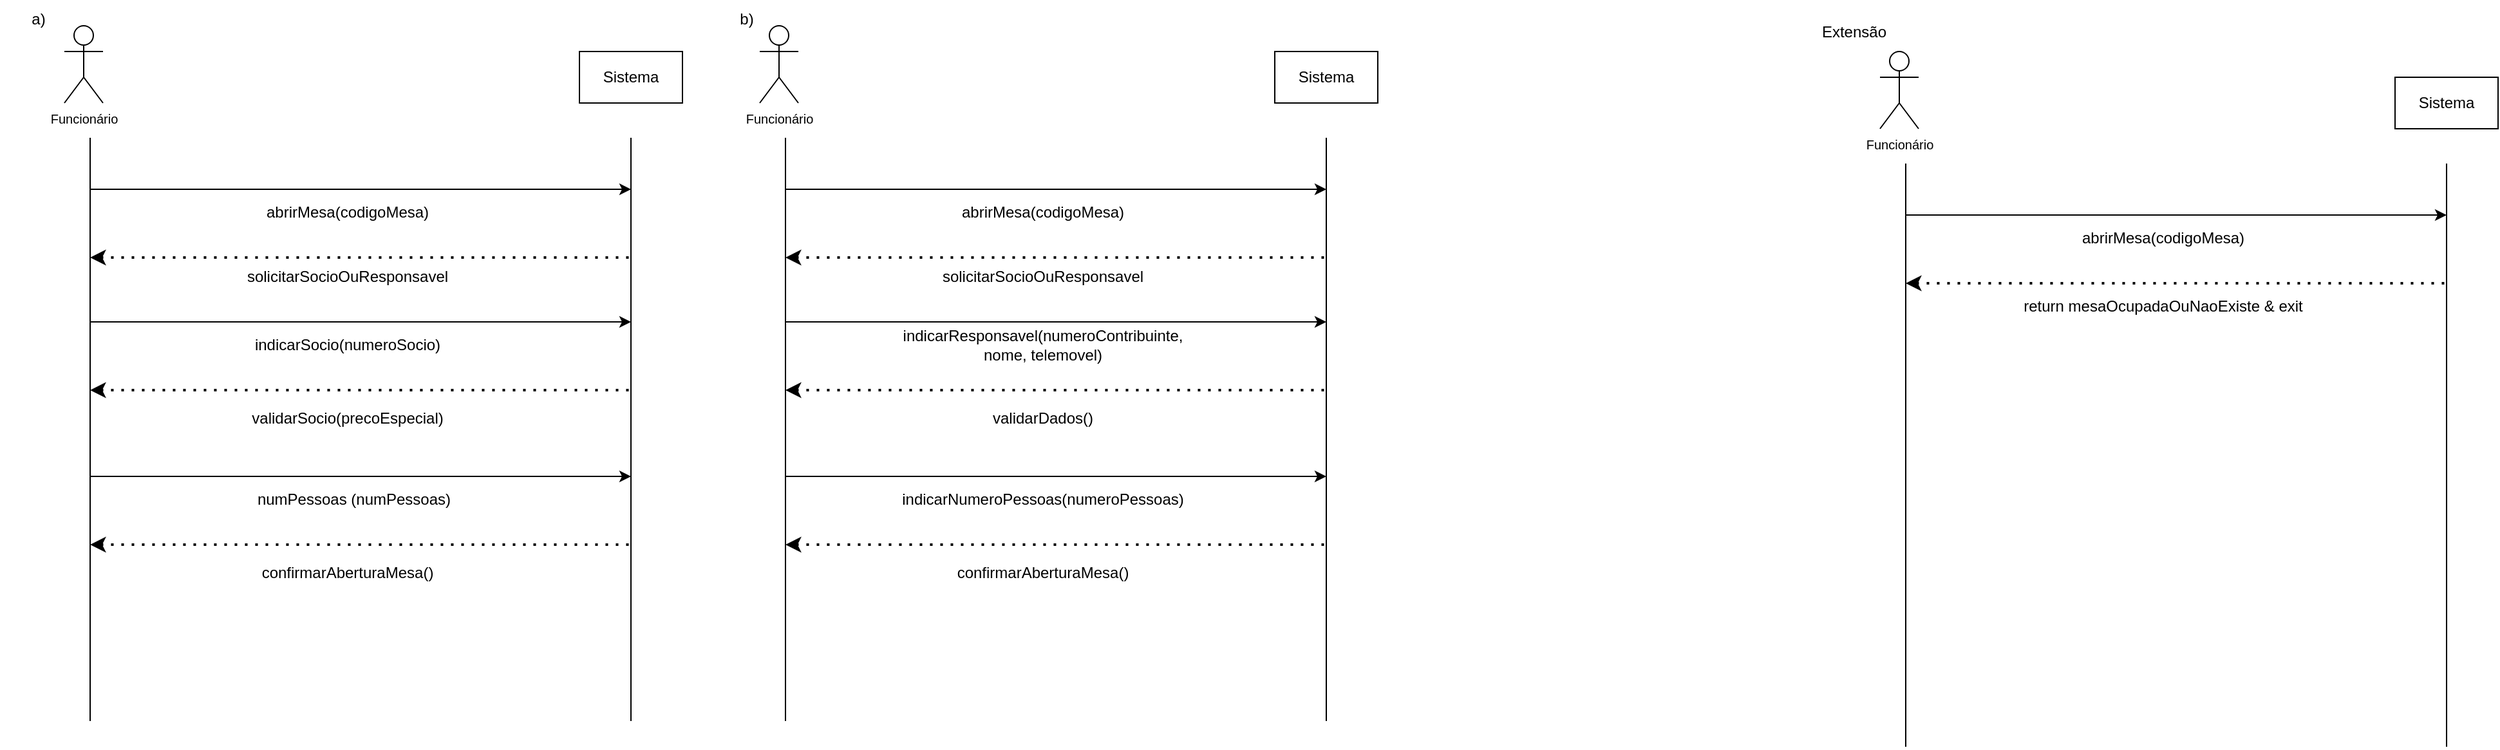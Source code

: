 <mxfile version="21.3.2" type="github">
  <diagram name="Page-1" id="Zuq5T44314Sm2wmU77vS">
    <mxGraphModel dx="1647" dy="859" grid="1" gridSize="10" guides="1" tooltips="1" connect="1" arrows="1" fold="1" page="1" pageScale="1" pageWidth="827" pageHeight="1169" math="0" shadow="0">
      <root>
        <mxCell id="0" />
        <mxCell id="1" parent="0" />
        <mxCell id="v8_RaE0o_8Lh7a4q40N6-1" value="&lt;sup&gt;Funcionário&lt;/sup&gt;" style="shape=umlActor;verticalLabelPosition=bottom;verticalAlign=top;html=1;" parent="1" vertex="1">
          <mxGeometry x="320" y="20" width="30" height="60" as="geometry" />
        </mxCell>
        <mxCell id="v8_RaE0o_8Lh7a4q40N6-3" value="" style="endArrow=none;html=1;rounded=0;" parent="1" edge="1">
          <mxGeometry width="50" height="50" relative="1" as="geometry">
            <mxPoint x="340" y="560" as="sourcePoint" />
            <mxPoint x="340" y="107" as="targetPoint" />
          </mxGeometry>
        </mxCell>
        <mxCell id="v8_RaE0o_8Lh7a4q40N6-4" value="" style="endArrow=classic;html=1;rounded=0;" parent="1" edge="1">
          <mxGeometry width="50" height="50" relative="1" as="geometry">
            <mxPoint x="340" y="147" as="sourcePoint" />
            <mxPoint x="760" y="147" as="targetPoint" />
          </mxGeometry>
        </mxCell>
        <mxCell id="v8_RaE0o_8Lh7a4q40N6-5" value="" style="endArrow=none;html=1;rounded=0;" parent="1" edge="1">
          <mxGeometry width="50" height="50" relative="1" as="geometry">
            <mxPoint x="760" y="560" as="sourcePoint" />
            <mxPoint x="760" y="107" as="targetPoint" />
          </mxGeometry>
        </mxCell>
        <mxCell id="v8_RaE0o_8Lh7a4q40N6-7" value="" style="endArrow=none;dashed=1;html=1;dashPattern=1 3;strokeWidth=2;rounded=0;startArrow=classic;startFill=1;" parent="1" edge="1">
          <mxGeometry width="50" height="50" relative="1" as="geometry">
            <mxPoint x="340" y="200" as="sourcePoint" />
            <mxPoint x="760" y="200" as="targetPoint" />
          </mxGeometry>
        </mxCell>
        <mxCell id="v8_RaE0o_8Lh7a4q40N6-9" value="Sistema" style="rounded=0;whiteSpace=wrap;html=1;" parent="1" vertex="1">
          <mxGeometry x="720" y="40" width="80" height="40" as="geometry" />
        </mxCell>
        <mxCell id="v8_RaE0o_8Lh7a4q40N6-10" value="abrirMesa(codigoMesa)" style="text;html=1;strokeColor=none;fillColor=none;align=center;verticalAlign=middle;whiteSpace=wrap;rounded=0;" parent="1" vertex="1">
          <mxGeometry x="510" y="150" width="60" height="30" as="geometry" />
        </mxCell>
        <mxCell id="v8_RaE0o_8Lh7a4q40N6-11" value="solicitarSocioOuResponsavel" style="text;html=1;strokeColor=none;fillColor=none;align=center;verticalAlign=middle;whiteSpace=wrap;rounded=0;" parent="1" vertex="1">
          <mxGeometry x="510" y="200" width="60" height="30" as="geometry" />
        </mxCell>
        <mxCell id="v8_RaE0o_8Lh7a4q40N6-13" value="" style="endArrow=classic;html=1;rounded=0;" parent="1" edge="1">
          <mxGeometry width="50" height="50" relative="1" as="geometry">
            <mxPoint x="340" y="250" as="sourcePoint" />
            <mxPoint x="760" y="250" as="targetPoint" />
          </mxGeometry>
        </mxCell>
        <mxCell id="v8_RaE0o_8Lh7a4q40N6-14" value="" style="endArrow=none;dashed=1;html=1;dashPattern=1 3;strokeWidth=2;rounded=0;startArrow=classic;startFill=1;" parent="1" edge="1">
          <mxGeometry width="50" height="50" relative="1" as="geometry">
            <mxPoint x="340" y="303" as="sourcePoint" />
            <mxPoint x="760" y="303" as="targetPoint" />
          </mxGeometry>
        </mxCell>
        <mxCell id="v8_RaE0o_8Lh7a4q40N6-15" value="indicarSocio(numeroSocio)" style="text;html=1;strokeColor=none;fillColor=none;align=center;verticalAlign=middle;whiteSpace=wrap;rounded=0;" parent="1" vertex="1">
          <mxGeometry x="500" y="253" width="80" height="30" as="geometry" />
        </mxCell>
        <mxCell id="v8_RaE0o_8Lh7a4q40N6-16" value="validarSocio(precoEspecial)" style="text;html=1;strokeColor=none;fillColor=none;align=center;verticalAlign=middle;whiteSpace=wrap;rounded=0;" parent="1" vertex="1">
          <mxGeometry x="510" y="310" width="60" height="30" as="geometry" />
        </mxCell>
        <mxCell id="v8_RaE0o_8Lh7a4q40N6-21" value="&lt;sup&gt;Funcionário&lt;/sup&gt;" style="shape=umlActor;verticalLabelPosition=bottom;verticalAlign=top;html=1;" parent="1" vertex="1">
          <mxGeometry x="860" y="20" width="30" height="60" as="geometry" />
        </mxCell>
        <mxCell id="v8_RaE0o_8Lh7a4q40N6-22" value="" style="endArrow=none;html=1;rounded=0;" parent="1" edge="1">
          <mxGeometry width="50" height="50" relative="1" as="geometry">
            <mxPoint x="880" y="560" as="sourcePoint" />
            <mxPoint x="880" y="107" as="targetPoint" />
          </mxGeometry>
        </mxCell>
        <mxCell id="v8_RaE0o_8Lh7a4q40N6-23" value="" style="endArrow=classic;html=1;rounded=0;" parent="1" edge="1">
          <mxGeometry width="50" height="50" relative="1" as="geometry">
            <mxPoint x="880" y="147" as="sourcePoint" />
            <mxPoint x="1300" y="147" as="targetPoint" />
          </mxGeometry>
        </mxCell>
        <mxCell id="v8_RaE0o_8Lh7a4q40N6-24" value="" style="endArrow=none;html=1;rounded=0;" parent="1" edge="1">
          <mxGeometry width="50" height="50" relative="1" as="geometry">
            <mxPoint x="1300" y="560" as="sourcePoint" />
            <mxPoint x="1300" y="107" as="targetPoint" />
          </mxGeometry>
        </mxCell>
        <mxCell id="v8_RaE0o_8Lh7a4q40N6-25" value="" style="endArrow=none;dashed=1;html=1;dashPattern=1 3;strokeWidth=2;rounded=0;startArrow=classic;startFill=1;" parent="1" edge="1">
          <mxGeometry width="50" height="50" relative="1" as="geometry">
            <mxPoint x="880" y="200" as="sourcePoint" />
            <mxPoint x="1300" y="200" as="targetPoint" />
          </mxGeometry>
        </mxCell>
        <mxCell id="v8_RaE0o_8Lh7a4q40N6-26" value="Sistema" style="rounded=0;whiteSpace=wrap;html=1;" parent="1" vertex="1">
          <mxGeometry x="1260" y="40" width="80" height="40" as="geometry" />
        </mxCell>
        <mxCell id="v8_RaE0o_8Lh7a4q40N6-27" value="abrirMesa(codigoMesa)" style="text;html=1;strokeColor=none;fillColor=none;align=center;verticalAlign=middle;whiteSpace=wrap;rounded=0;" parent="1" vertex="1">
          <mxGeometry x="1050" y="150" width="60" height="30" as="geometry" />
        </mxCell>
        <mxCell id="v8_RaE0o_8Lh7a4q40N6-28" value="solicitarSocioOuResponsavel" style="text;html=1;strokeColor=none;fillColor=none;align=center;verticalAlign=middle;whiteSpace=wrap;rounded=0;" parent="1" vertex="1">
          <mxGeometry x="1050" y="200" width="60" height="30" as="geometry" />
        </mxCell>
        <mxCell id="v8_RaE0o_8Lh7a4q40N6-29" value="" style="endArrow=classic;html=1;rounded=0;" parent="1" edge="1">
          <mxGeometry width="50" height="50" relative="1" as="geometry">
            <mxPoint x="880" y="250" as="sourcePoint" />
            <mxPoint x="1300" y="250" as="targetPoint" />
          </mxGeometry>
        </mxCell>
        <mxCell id="v8_RaE0o_8Lh7a4q40N6-30" value="" style="endArrow=none;dashed=1;html=1;dashPattern=1 3;strokeWidth=2;rounded=0;startArrow=classic;startFill=1;" parent="1" edge="1">
          <mxGeometry width="50" height="50" relative="1" as="geometry">
            <mxPoint x="880" y="303" as="sourcePoint" />
            <mxPoint x="1300" y="303" as="targetPoint" />
          </mxGeometry>
        </mxCell>
        <mxCell id="v8_RaE0o_8Lh7a4q40N6-31" value="indicarResponsavel(numeroContribuinte, nome, telemovel)" style="text;html=1;strokeColor=none;fillColor=none;align=center;verticalAlign=middle;whiteSpace=wrap;rounded=0;" parent="1" vertex="1">
          <mxGeometry x="1040" y="253" width="80" height="30" as="geometry" />
        </mxCell>
        <mxCell id="v8_RaE0o_8Lh7a4q40N6-32" value="validarDados()" style="text;html=1;strokeColor=none;fillColor=none;align=center;verticalAlign=middle;whiteSpace=wrap;rounded=0;" parent="1" vertex="1">
          <mxGeometry x="1050" y="310" width="60" height="30" as="geometry" />
        </mxCell>
        <mxCell id="v8_RaE0o_8Lh7a4q40N6-33" value="a)" style="text;html=1;strokeColor=none;fillColor=none;align=center;verticalAlign=middle;whiteSpace=wrap;rounded=0;" parent="1" vertex="1">
          <mxGeometry x="270" width="60" height="30" as="geometry" />
        </mxCell>
        <mxCell id="v8_RaE0o_8Lh7a4q40N6-34" value="b)" style="text;html=1;strokeColor=none;fillColor=none;align=center;verticalAlign=middle;whiteSpace=wrap;rounded=0;" parent="1" vertex="1">
          <mxGeometry x="820" width="60" height="30" as="geometry" />
        </mxCell>
        <mxCell id="v8_RaE0o_8Lh7a4q40N6-35" value="" style="endArrow=classic;html=1;rounded=0;" parent="1" edge="1">
          <mxGeometry width="50" height="50" relative="1" as="geometry">
            <mxPoint x="340" y="370" as="sourcePoint" />
            <mxPoint x="760" y="370" as="targetPoint" />
          </mxGeometry>
        </mxCell>
        <mxCell id="v8_RaE0o_8Lh7a4q40N6-36" value="" style="endArrow=none;dashed=1;html=1;dashPattern=1 3;strokeWidth=2;rounded=0;startArrow=classic;startFill=1;" parent="1" edge="1">
          <mxGeometry width="50" height="50" relative="1" as="geometry">
            <mxPoint x="340" y="423" as="sourcePoint" />
            <mxPoint x="760" y="423" as="targetPoint" />
          </mxGeometry>
        </mxCell>
        <mxCell id="v8_RaE0o_8Lh7a4q40N6-37" value="numPessoas (numPessoas)" style="text;html=1;strokeColor=none;fillColor=none;align=center;verticalAlign=middle;whiteSpace=wrap;rounded=0;" parent="1" vertex="1">
          <mxGeometry x="440" y="373" width="210" height="30" as="geometry" />
        </mxCell>
        <mxCell id="v8_RaE0o_8Lh7a4q40N6-38" value="confirmarAberturaMesa()" style="text;html=1;strokeColor=none;fillColor=none;align=center;verticalAlign=middle;whiteSpace=wrap;rounded=0;" parent="1" vertex="1">
          <mxGeometry x="510" y="430" width="60" height="30" as="geometry" />
        </mxCell>
        <mxCell id="v8_RaE0o_8Lh7a4q40N6-41" value="" style="endArrow=classic;html=1;rounded=0;" parent="1" edge="1">
          <mxGeometry width="50" height="50" relative="1" as="geometry">
            <mxPoint x="880" y="370" as="sourcePoint" />
            <mxPoint x="1300" y="370" as="targetPoint" />
          </mxGeometry>
        </mxCell>
        <mxCell id="v8_RaE0o_8Lh7a4q40N6-42" value="" style="endArrow=none;dashed=1;html=1;dashPattern=1 3;strokeWidth=2;rounded=0;startArrow=classic;startFill=1;" parent="1" edge="1">
          <mxGeometry width="50" height="50" relative="1" as="geometry">
            <mxPoint x="880" y="423" as="sourcePoint" />
            <mxPoint x="1300" y="423" as="targetPoint" />
          </mxGeometry>
        </mxCell>
        <mxCell id="v8_RaE0o_8Lh7a4q40N6-43" value="indicarNumeroPessoas(numeroPessoas)" style="text;html=1;strokeColor=none;fillColor=none;align=center;verticalAlign=middle;whiteSpace=wrap;rounded=0;" parent="1" vertex="1">
          <mxGeometry x="1040" y="373" width="80" height="30" as="geometry" />
        </mxCell>
        <mxCell id="v8_RaE0o_8Lh7a4q40N6-44" value="confirmarAberturaMesa()" style="text;html=1;strokeColor=none;fillColor=none;align=center;verticalAlign=middle;whiteSpace=wrap;rounded=0;" parent="1" vertex="1">
          <mxGeometry x="1050" y="430" width="60" height="30" as="geometry" />
        </mxCell>
        <mxCell id="v8_RaE0o_8Lh7a4q40N6-45" value="&lt;sup&gt;Funcionário&lt;/sup&gt;" style="shape=umlActor;verticalLabelPosition=bottom;verticalAlign=top;html=1;" parent="1" vertex="1">
          <mxGeometry x="1730" y="40" width="30" height="60" as="geometry" />
        </mxCell>
        <mxCell id="v8_RaE0o_8Lh7a4q40N6-46" value="" style="endArrow=none;html=1;rounded=0;" parent="1" edge="1">
          <mxGeometry width="50" height="50" relative="1" as="geometry">
            <mxPoint x="1750" y="580" as="sourcePoint" />
            <mxPoint x="1750" y="127" as="targetPoint" />
          </mxGeometry>
        </mxCell>
        <mxCell id="v8_RaE0o_8Lh7a4q40N6-47" value="" style="endArrow=classic;html=1;rounded=0;" parent="1" edge="1">
          <mxGeometry width="50" height="50" relative="1" as="geometry">
            <mxPoint x="1750" y="167" as="sourcePoint" />
            <mxPoint x="2170" y="167" as="targetPoint" />
          </mxGeometry>
        </mxCell>
        <mxCell id="v8_RaE0o_8Lh7a4q40N6-48" value="" style="endArrow=none;html=1;rounded=0;" parent="1" edge="1">
          <mxGeometry width="50" height="50" relative="1" as="geometry">
            <mxPoint x="2170" y="580" as="sourcePoint" />
            <mxPoint x="2170" y="127" as="targetPoint" />
          </mxGeometry>
        </mxCell>
        <mxCell id="v8_RaE0o_8Lh7a4q40N6-49" value="" style="endArrow=none;dashed=1;html=1;dashPattern=1 3;strokeWidth=2;rounded=0;startArrow=classic;startFill=1;" parent="1" edge="1">
          <mxGeometry width="50" height="50" relative="1" as="geometry">
            <mxPoint x="1750" y="220" as="sourcePoint" />
            <mxPoint x="2170" y="220" as="targetPoint" />
          </mxGeometry>
        </mxCell>
        <mxCell id="v8_RaE0o_8Lh7a4q40N6-50" value="Sistema" style="rounded=0;whiteSpace=wrap;html=1;" parent="1" vertex="1">
          <mxGeometry x="2130" y="60" width="80" height="40" as="geometry" />
        </mxCell>
        <mxCell id="v8_RaE0o_8Lh7a4q40N6-51" value="abrirMesa(codigoMesa)" style="text;html=1;strokeColor=none;fillColor=none;align=center;verticalAlign=middle;whiteSpace=wrap;rounded=0;" parent="1" vertex="1">
          <mxGeometry x="1920" y="170" width="60" height="30" as="geometry" />
        </mxCell>
        <mxCell id="v8_RaE0o_8Lh7a4q40N6-52" value="return mesaOcupadaOuNaoExiste &amp;amp; exit" style="text;html=1;strokeColor=none;fillColor=none;align=center;verticalAlign=middle;whiteSpace=wrap;rounded=0;" parent="1" vertex="1">
          <mxGeometry x="1840" y="223" width="220" height="30" as="geometry" />
        </mxCell>
        <mxCell id="v8_RaE0o_8Lh7a4q40N6-57" value="Extensão" style="text;html=1;strokeColor=none;fillColor=none;align=center;verticalAlign=middle;whiteSpace=wrap;rounded=0;" parent="1" vertex="1">
          <mxGeometry x="1680" y="10" width="60" height="30" as="geometry" />
        </mxCell>
      </root>
    </mxGraphModel>
  </diagram>
</mxfile>
